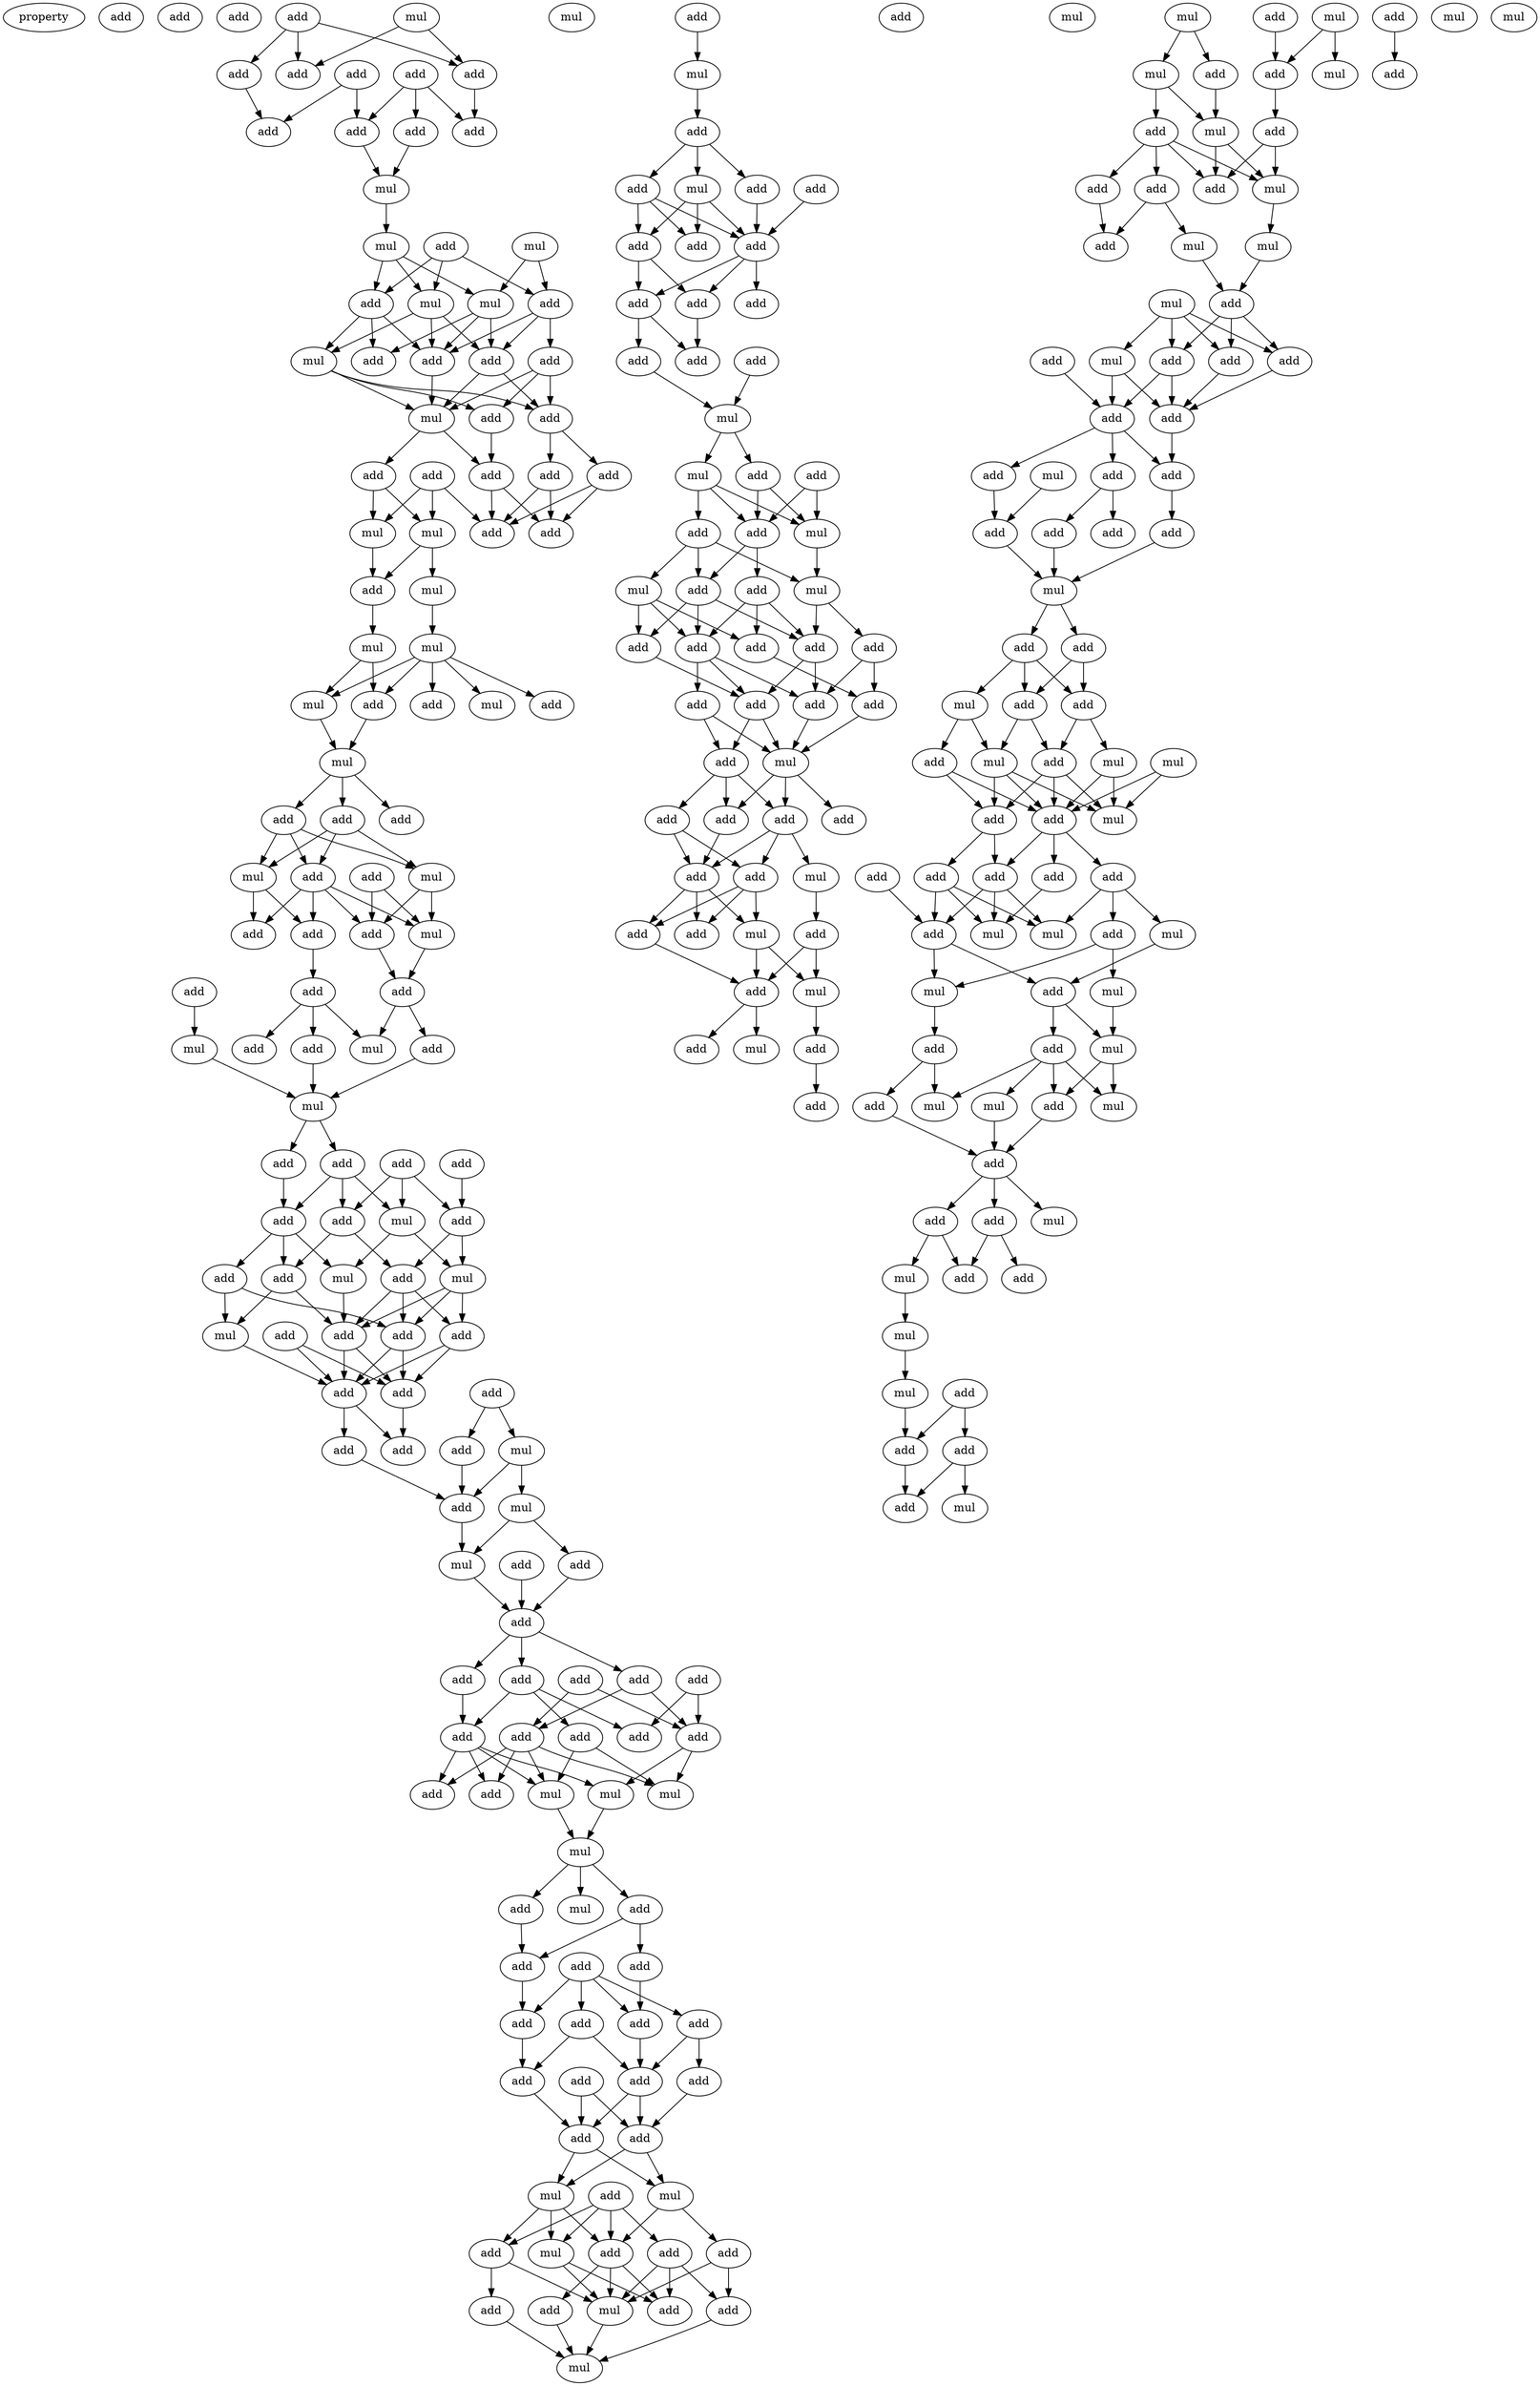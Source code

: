 digraph {
    node [fontcolor=black]
    property [mul=2,lf=1.1]
    0 [ label = add ];
    1 [ label = add ];
    2 [ label = add ];
    3 [ label = add ];
    4 [ label = mul ];
    5 [ label = add ];
    6 [ label = add ];
    7 [ label = add ];
    8 [ label = add ];
    9 [ label = add ];
    10 [ label = add ];
    11 [ label = add ];
    12 [ label = add ];
    13 [ label = add ];
    14 [ label = mul ];
    15 [ label = mul ];
    16 [ label = add ];
    17 [ label = mul ];
    18 [ label = mul ];
    19 [ label = add ];
    20 [ label = mul ];
    21 [ label = add ];
    22 [ label = mul ];
    23 [ label = add ];
    24 [ label = add ];
    25 [ label = add ];
    26 [ label = add ];
    27 [ label = mul ];
    28 [ label = add ];
    29 [ label = add ];
    30 [ label = add ];
    31 [ label = add ];
    32 [ label = add ];
    33 [ label = add ];
    34 [ label = add ];
    35 [ label = mul ];
    36 [ label = add ];
    37 [ label = add ];
    38 [ label = mul ];
    39 [ label = add ];
    40 [ label = mul ];
    41 [ label = mul ];
    42 [ label = mul ];
    43 [ label = mul ];
    44 [ label = add ];
    45 [ label = add ];
    46 [ label = add ];
    47 [ label = mul ];
    48 [ label = mul ];
    49 [ label = add ];
    50 [ label = add ];
    51 [ label = add ];
    52 [ label = add ];
    53 [ label = mul ];
    54 [ label = add ];
    55 [ label = mul ];
    56 [ label = add ];
    57 [ label = add ];
    58 [ label = mul ];
    59 [ label = add ];
    60 [ label = add ];
    61 [ label = add ];
    62 [ label = add ];
    63 [ label = add ];
    64 [ label = add ];
    65 [ label = mul ];
    66 [ label = add ];
    67 [ label = mul ];
    68 [ label = mul ];
    69 [ label = add ];
    70 [ label = add ];
    71 [ label = add ];
    72 [ label = add ];
    73 [ label = mul ];
    74 [ label = add ];
    75 [ label = add ];
    76 [ label = add ];
    77 [ label = mul ];
    78 [ label = add ];
    79 [ label = add ];
    80 [ label = mul ];
    81 [ label = add ];
    82 [ label = mul ];
    83 [ label = add ];
    84 [ label = add ];
    85 [ label = add ];
    86 [ label = add ];
    87 [ label = add ];
    88 [ label = add ];
    89 [ label = add ];
    90 [ label = add ];
    91 [ label = mul ];
    92 [ label = add ];
    93 [ label = add ];
    94 [ label = add ];
    95 [ label = mul ];
    96 [ label = mul ];
    97 [ label = add ];
    98 [ label = add ];
    99 [ label = add ];
    100 [ label = add ];
    101 [ label = add ];
    102 [ label = add ];
    103 [ label = add ];
    104 [ label = add ];
    105 [ label = add ];
    106 [ label = add ];
    107 [ label = add ];
    108 [ label = add ];
    109 [ label = add ];
    110 [ label = add ];
    111 [ label = mul ];
    112 [ label = add ];
    113 [ label = mul ];
    114 [ label = mul ];
    115 [ label = mul ];
    116 [ label = add ];
    117 [ label = mul ];
    118 [ label = add ];
    119 [ label = add ];
    120 [ label = add ];
    121 [ label = add ];
    122 [ label = add ];
    123 [ label = add ];
    124 [ label = add ];
    125 [ label = add ];
    126 [ label = add ];
    127 [ label = mul ];
    128 [ label = add ];
    129 [ label = add ];
    130 [ label = add ];
    131 [ label = add ];
    132 [ label = add ];
    133 [ label = mul ];
    134 [ label = add ];
    135 [ label = mul ];
    136 [ label = add ];
    137 [ label = add ];
    138 [ label = add ];
    139 [ label = add ];
    140 [ label = mul ];
    141 [ label = add ];
    142 [ label = add ];
    143 [ label = mul ];
    144 [ label = add ];
    145 [ label = add ];
    146 [ label = mul ];
    147 [ label = add ];
    148 [ label = add ];
    149 [ label = mul ];
    150 [ label = add ];
    151 [ label = add ];
    152 [ label = add ];
    153 [ label = mul ];
    154 [ label = add ];
    155 [ label = add ];
    156 [ label = add ];
    157 [ label = add ];
    158 [ label = add ];
    159 [ label = add ];
    160 [ label = add ];
    161 [ label = add ];
    162 [ label = add ];
    163 [ label = add ];
    164 [ label = mul ];
    165 [ label = mul ];
    166 [ label = add ];
    167 [ label = mul ];
    168 [ label = add ];
    169 [ label = mul ];
    170 [ label = add ];
    171 [ label = add ];
    172 [ label = add ];
    173 [ label = mul ];
    174 [ label = mul ];
    175 [ label = add ];
    176 [ label = add ];
    177 [ label = add ];
    178 [ label = add ];
    179 [ label = add ];
    180 [ label = add ];
    181 [ label = add ];
    182 [ label = add ];
    183 [ label = add ];
    184 [ label = add ];
    185 [ label = mul ];
    186 [ label = add ];
    187 [ label = add ];
    188 [ label = add ];
    189 [ label = add ];
    190 [ label = add ];
    191 [ label = mul ];
    192 [ label = add ];
    193 [ label = add ];
    194 [ label = mul ];
    195 [ label = add ];
    196 [ label = add ];
    197 [ label = add ];
    198 [ label = add ];
    199 [ label = mul ];
    200 [ label = add ];
    201 [ label = add ];
    202 [ label = mul ];
    203 [ label = add ];
    204 [ label = add ];
    205 [ label = mul ];
    206 [ label = mul ];
    207 [ label = add ];
    208 [ label = add ];
    209 [ label = mul ];
    210 [ label = mul ];
    211 [ label = add ];
    212 [ label = mul ];
    213 [ label = add ];
    214 [ label = add ];
    215 [ label = add ];
    216 [ label = add ];
    217 [ label = mul ];
    218 [ label = mul ];
    219 [ label = add ];
    220 [ label = mul ];
    221 [ label = mul ];
    222 [ label = add ];
    223 [ label = add ];
    224 [ label = add ];
    225 [ label = add ];
    226 [ label = mul ];
    227 [ label = add ];
    228 [ label = add ];
    229 [ label = add ];
    230 [ label = add ];
    231 [ label = add ];
    232 [ label = add ];
    233 [ label = mul ];
    234 [ label = add ];
    235 [ label = add ];
    236 [ label = add ];
    237 [ label = add ];
    238 [ label = mul ];
    239 [ label = add ];
    240 [ label = add ];
    241 [ label = add ];
    242 [ label = mul ];
    243 [ label = add ];
    244 [ label = mul ];
    245 [ label = add ];
    246 [ label = add ];
    247 [ label = mul ];
    248 [ label = mul ];
    249 [ label = add ];
    250 [ label = add ];
    251 [ label = mul ];
    252 [ label = add ];
    253 [ label = add ];
    254 [ label = add ];
    255 [ label = add ];
    256 [ label = add ];
    257 [ label = add ];
    258 [ label = mul ];
    259 [ label = add ];
    260 [ label = mul ];
    261 [ label = mul ];
    262 [ label = mul ];
    263 [ label = mul ];
    264 [ label = add ];
    265 [ label = mul ];
    266 [ label = add ];
    267 [ label = add ];
    268 [ label = mul ];
    269 [ label = add ];
    270 [ label = mul ];
    271 [ label = mul ];
    272 [ label = add ];
    273 [ label = add ];
    274 [ label = add ];
    275 [ label = mul ];
    276 [ label = add ];
    277 [ label = add ];
    278 [ label = add ];
    279 [ label = mul ];
    280 [ label = add ];
    281 [ label = mul ];
    282 [ label = add ];
    283 [ label = mul ];
    284 [ label = mul ];
    285 [ label = mul ];
    286 [ label = add ];
    287 [ label = add ];
    288 [ label = add ];
    289 [ label = mul ];
    290 [ label = add ];
    3 -> 6 [ name = 0 ];
    3 -> 7 [ name = 1 ];
    3 -> 8 [ name = 2 ];
    4 -> 6 [ name = 3 ];
    4 -> 8 [ name = 4 ];
    5 -> 11 [ name = 5 ];
    5 -> 12 [ name = 6 ];
    6 -> 13 [ name = 7 ];
    7 -> 12 [ name = 8 ];
    9 -> 10 [ name = 9 ];
    9 -> 11 [ name = 10 ];
    9 -> 13 [ name = 11 ];
    10 -> 14 [ name = 12 ];
    11 -> 14 [ name = 13 ];
    14 -> 15 [ name = 14 ];
    15 -> 18 [ name = 15 ];
    15 -> 19 [ name = 16 ];
    15 -> 20 [ name = 17 ];
    16 -> 19 [ name = 18 ];
    16 -> 20 [ name = 19 ];
    16 -> 21 [ name = 20 ];
    17 -> 18 [ name = 21 ];
    17 -> 21 [ name = 22 ];
    18 -> 23 [ name = 23 ];
    18 -> 25 [ name = 24 ];
    18 -> 26 [ name = 25 ];
    19 -> 22 [ name = 26 ];
    19 -> 23 [ name = 27 ];
    19 -> 26 [ name = 28 ];
    20 -> 22 [ name = 29 ];
    20 -> 25 [ name = 30 ];
    20 -> 26 [ name = 31 ];
    21 -> 24 [ name = 32 ];
    21 -> 25 [ name = 33 ];
    21 -> 26 [ name = 34 ];
    22 -> 27 [ name = 35 ];
    22 -> 28 [ name = 36 ];
    22 -> 29 [ name = 37 ];
    24 -> 27 [ name = 38 ];
    24 -> 28 [ name = 39 ];
    24 -> 29 [ name = 40 ];
    25 -> 27 [ name = 41 ];
    25 -> 28 [ name = 42 ];
    26 -> 27 [ name = 43 ];
    27 -> 32 [ name = 44 ];
    27 -> 34 [ name = 45 ];
    28 -> 30 [ name = 46 ];
    28 -> 31 [ name = 47 ];
    29 -> 32 [ name = 48 ];
    30 -> 36 [ name = 49 ];
    30 -> 37 [ name = 50 ];
    31 -> 36 [ name = 51 ];
    31 -> 37 [ name = 52 ];
    32 -> 36 [ name = 53 ];
    32 -> 37 [ name = 54 ];
    33 -> 35 [ name = 55 ];
    33 -> 37 [ name = 56 ];
    33 -> 38 [ name = 57 ];
    34 -> 35 [ name = 58 ];
    34 -> 38 [ name = 59 ];
    35 -> 39 [ name = 60 ];
    38 -> 39 [ name = 61 ];
    38 -> 40 [ name = 62 ];
    39 -> 42 [ name = 63 ];
    40 -> 41 [ name = 64 ];
    41 -> 43 [ name = 65 ];
    41 -> 44 [ name = 66 ];
    41 -> 45 [ name = 67 ];
    41 -> 46 [ name = 68 ];
    41 -> 47 [ name = 69 ];
    42 -> 44 [ name = 70 ];
    42 -> 47 [ name = 71 ];
    44 -> 48 [ name = 72 ];
    47 -> 48 [ name = 73 ];
    48 -> 49 [ name = 74 ];
    48 -> 50 [ name = 75 ];
    48 -> 51 [ name = 76 ];
    49 -> 52 [ name = 77 ];
    49 -> 53 [ name = 78 ];
    49 -> 55 [ name = 79 ];
    50 -> 52 [ name = 80 ];
    50 -> 53 [ name = 81 ];
    50 -> 55 [ name = 82 ];
    52 -> 56 [ name = 83 ];
    52 -> 57 [ name = 84 ];
    52 -> 58 [ name = 85 ];
    52 -> 59 [ name = 86 ];
    53 -> 56 [ name = 87 ];
    53 -> 57 [ name = 88 ];
    54 -> 58 [ name = 89 ];
    54 -> 59 [ name = 90 ];
    55 -> 58 [ name = 91 ];
    55 -> 59 [ name = 92 ];
    56 -> 60 [ name = 93 ];
    58 -> 61 [ name = 94 ];
    59 -> 61 [ name = 95 ];
    60 -> 63 [ name = 96 ];
    60 -> 65 [ name = 97 ];
    60 -> 66 [ name = 98 ];
    61 -> 64 [ name = 99 ];
    61 -> 65 [ name = 100 ];
    62 -> 67 [ name = 101 ];
    64 -> 68 [ name = 102 ];
    66 -> 68 [ name = 103 ];
    67 -> 68 [ name = 104 ];
    68 -> 69 [ name = 105 ];
    68 -> 70 [ name = 106 ];
    69 -> 73 [ name = 107 ];
    69 -> 75 [ name = 108 ];
    69 -> 76 [ name = 109 ];
    70 -> 75 [ name = 110 ];
    71 -> 73 [ name = 111 ];
    71 -> 74 [ name = 112 ];
    71 -> 76 [ name = 113 ];
    72 -> 74 [ name = 114 ];
    73 -> 77 [ name = 115 ];
    73 -> 80 [ name = 116 ];
    74 -> 80 [ name = 117 ];
    74 -> 81 [ name = 118 ];
    75 -> 77 [ name = 119 ];
    75 -> 78 [ name = 120 ];
    75 -> 79 [ name = 121 ];
    76 -> 79 [ name = 122 ];
    76 -> 81 [ name = 123 ];
    77 -> 83 [ name = 124 ];
    78 -> 82 [ name = 125 ];
    78 -> 84 [ name = 126 ];
    79 -> 82 [ name = 127 ];
    79 -> 83 [ name = 128 ];
    80 -> 83 [ name = 129 ];
    80 -> 84 [ name = 130 ];
    80 -> 86 [ name = 131 ];
    81 -> 83 [ name = 132 ];
    81 -> 84 [ name = 133 ];
    81 -> 86 [ name = 134 ];
    82 -> 88 [ name = 135 ];
    83 -> 87 [ name = 136 ];
    83 -> 88 [ name = 137 ];
    84 -> 87 [ name = 138 ];
    84 -> 88 [ name = 139 ];
    85 -> 87 [ name = 140 ];
    85 -> 88 [ name = 141 ];
    86 -> 87 [ name = 142 ];
    86 -> 88 [ name = 143 ];
    87 -> 90 [ name = 144 ];
    88 -> 90 [ name = 145 ];
    88 -> 93 [ name = 146 ];
    89 -> 91 [ name = 147 ];
    89 -> 92 [ name = 148 ];
    91 -> 94 [ name = 149 ];
    91 -> 95 [ name = 150 ];
    92 -> 94 [ name = 151 ];
    93 -> 94 [ name = 152 ];
    94 -> 96 [ name = 153 ];
    95 -> 96 [ name = 154 ];
    95 -> 98 [ name = 155 ];
    96 -> 99 [ name = 156 ];
    97 -> 99 [ name = 157 ];
    98 -> 99 [ name = 158 ];
    99 -> 100 [ name = 159 ];
    99 -> 102 [ name = 160 ];
    99 -> 104 [ name = 161 ];
    100 -> 107 [ name = 162 ];
    101 -> 105 [ name = 163 ];
    101 -> 108 [ name = 164 ];
    102 -> 105 [ name = 165 ];
    102 -> 107 [ name = 166 ];
    102 -> 109 [ name = 167 ];
    103 -> 106 [ name = 168 ];
    103 -> 108 [ name = 169 ];
    104 -> 106 [ name = 170 ];
    104 -> 108 [ name = 171 ];
    106 -> 110 [ name = 172 ];
    106 -> 111 [ name = 173 ];
    106 -> 112 [ name = 174 ];
    106 -> 114 [ name = 175 ];
    107 -> 110 [ name = 176 ];
    107 -> 112 [ name = 177 ];
    107 -> 113 [ name = 178 ];
    107 -> 114 [ name = 179 ];
    108 -> 111 [ name = 180 ];
    108 -> 113 [ name = 181 ];
    109 -> 111 [ name = 182 ];
    109 -> 114 [ name = 183 ];
    113 -> 115 [ name = 184 ];
    114 -> 115 [ name = 185 ];
    115 -> 116 [ name = 186 ];
    115 -> 117 [ name = 187 ];
    115 -> 118 [ name = 188 ];
    116 -> 121 [ name = 189 ];
    118 -> 119 [ name = 190 ];
    118 -> 121 [ name = 191 ];
    119 -> 123 [ name = 192 ];
    120 -> 122 [ name = 193 ];
    120 -> 123 [ name = 194 ];
    120 -> 124 [ name = 195 ];
    120 -> 125 [ name = 196 ];
    121 -> 125 [ name = 197 ];
    122 -> 128 [ name = 198 ];
    122 -> 130 [ name = 199 ];
    123 -> 128 [ name = 200 ];
    124 -> 126 [ name = 201 ];
    124 -> 128 [ name = 202 ];
    125 -> 126 [ name = 203 ];
    126 -> 132 [ name = 204 ];
    128 -> 131 [ name = 205 ];
    128 -> 132 [ name = 206 ];
    129 -> 131 [ name = 207 ];
    129 -> 132 [ name = 208 ];
    130 -> 131 [ name = 209 ];
    131 -> 133 [ name = 210 ];
    131 -> 135 [ name = 211 ];
    132 -> 133 [ name = 212 ];
    132 -> 135 [ name = 213 ];
    133 -> 136 [ name = 214 ];
    133 -> 137 [ name = 215 ];
    134 -> 136 [ name = 216 ];
    134 -> 138 [ name = 217 ];
    134 -> 139 [ name = 218 ];
    134 -> 140 [ name = 219 ];
    135 -> 136 [ name = 220 ];
    135 -> 139 [ name = 221 ];
    135 -> 140 [ name = 222 ];
    136 -> 141 [ name = 223 ];
    136 -> 143 [ name = 224 ];
    136 -> 144 [ name = 225 ];
    137 -> 142 [ name = 226 ];
    137 -> 143 [ name = 227 ];
    138 -> 141 [ name = 228 ];
    138 -> 142 [ name = 229 ];
    138 -> 143 [ name = 230 ];
    139 -> 143 [ name = 231 ];
    139 -> 145 [ name = 232 ];
    140 -> 141 [ name = 233 ];
    140 -> 143 [ name = 234 ];
    142 -> 146 [ name = 235 ];
    143 -> 146 [ name = 236 ];
    144 -> 146 [ name = 237 ];
    145 -> 146 [ name = 238 ];
    147 -> 149 [ name = 239 ];
    149 -> 150 [ name = 240 ];
    150 -> 151 [ name = 241 ];
    150 -> 153 [ name = 242 ];
    150 -> 154 [ name = 243 ];
    151 -> 155 [ name = 244 ];
    152 -> 155 [ name = 245 ];
    153 -> 155 [ name = 246 ];
    153 -> 156 [ name = 247 ];
    153 -> 157 [ name = 248 ];
    154 -> 155 [ name = 249 ];
    154 -> 156 [ name = 250 ];
    154 -> 157 [ name = 251 ];
    155 -> 158 [ name = 252 ];
    155 -> 159 [ name = 253 ];
    155 -> 160 [ name = 254 ];
    157 -> 159 [ name = 255 ];
    157 -> 160 [ name = 256 ];
    159 -> 161 [ name = 257 ];
    160 -> 161 [ name = 258 ];
    160 -> 162 [ name = 259 ];
    162 -> 164 [ name = 260 ];
    163 -> 164 [ name = 261 ];
    164 -> 167 [ name = 262 ];
    164 -> 168 [ name = 263 ];
    166 -> 169 [ name = 264 ];
    166 -> 171 [ name = 265 ];
    167 -> 169 [ name = 266 ];
    167 -> 170 [ name = 267 ];
    167 -> 171 [ name = 268 ];
    168 -> 169 [ name = 269 ];
    168 -> 171 [ name = 270 ];
    169 -> 174 [ name = 271 ];
    170 -> 173 [ name = 272 ];
    170 -> 174 [ name = 273 ];
    170 -> 175 [ name = 274 ];
    171 -> 172 [ name = 275 ];
    171 -> 175 [ name = 276 ];
    172 -> 177 [ name = 277 ];
    172 -> 179 [ name = 278 ];
    172 -> 180 [ name = 279 ];
    173 -> 177 [ name = 280 ];
    173 -> 178 [ name = 281 ];
    173 -> 179 [ name = 282 ];
    174 -> 176 [ name = 283 ];
    174 -> 180 [ name = 284 ];
    175 -> 178 [ name = 285 ];
    175 -> 179 [ name = 286 ];
    175 -> 180 [ name = 287 ];
    176 -> 182 [ name = 288 ];
    176 -> 184 [ name = 289 ];
    177 -> 182 [ name = 290 ];
    178 -> 181 [ name = 291 ];
    179 -> 181 [ name = 292 ];
    179 -> 183 [ name = 293 ];
    179 -> 184 [ name = 294 ];
    180 -> 181 [ name = 295 ];
    180 -> 184 [ name = 296 ];
    181 -> 185 [ name = 297 ];
    181 -> 186 [ name = 298 ];
    182 -> 185 [ name = 299 ];
    183 -> 185 [ name = 300 ];
    183 -> 186 [ name = 301 ];
    184 -> 185 [ name = 302 ];
    185 -> 187 [ name = 303 ];
    185 -> 188 [ name = 304 ];
    185 -> 189 [ name = 305 ];
    186 -> 187 [ name = 306 ];
    186 -> 189 [ name = 307 ];
    186 -> 190 [ name = 308 ];
    187 -> 191 [ name = 309 ];
    187 -> 192 [ name = 310 ];
    187 -> 193 [ name = 311 ];
    189 -> 192 [ name = 312 ];
    190 -> 192 [ name = 313 ];
    190 -> 193 [ name = 314 ];
    191 -> 197 [ name = 315 ];
    192 -> 194 [ name = 316 ];
    192 -> 195 [ name = 317 ];
    192 -> 196 [ name = 318 ];
    193 -> 194 [ name = 319 ];
    193 -> 195 [ name = 320 ];
    193 -> 196 [ name = 321 ];
    194 -> 198 [ name = 322 ];
    194 -> 199 [ name = 323 ];
    196 -> 198 [ name = 324 ];
    197 -> 198 [ name = 325 ];
    197 -> 199 [ name = 326 ];
    198 -> 201 [ name = 327 ];
    198 -> 202 [ name = 328 ];
    199 -> 200 [ name = 329 ];
    200 -> 203 [ name = 330 ];
    204 -> 208 [ name = 331 ];
    205 -> 208 [ name = 332 ];
    205 -> 210 [ name = 333 ];
    206 -> 207 [ name = 334 ];
    206 -> 209 [ name = 335 ];
    207 -> 212 [ name = 336 ];
    208 -> 213 [ name = 337 ];
    209 -> 211 [ name = 338 ];
    209 -> 212 [ name = 339 ];
    211 -> 214 [ name = 340 ];
    211 -> 215 [ name = 341 ];
    211 -> 216 [ name = 342 ];
    211 -> 217 [ name = 343 ];
    212 -> 215 [ name = 344 ];
    212 -> 217 [ name = 345 ];
    213 -> 215 [ name = 346 ];
    213 -> 217 [ name = 347 ];
    214 -> 219 [ name = 348 ];
    214 -> 220 [ name = 349 ];
    216 -> 219 [ name = 350 ];
    217 -> 218 [ name = 351 ];
    218 -> 222 [ name = 352 ];
    220 -> 222 [ name = 353 ];
    221 -> 224 [ name = 354 ];
    221 -> 225 [ name = 355 ];
    221 -> 226 [ name = 356 ];
    221 -> 227 [ name = 357 ];
    222 -> 224 [ name = 358 ];
    222 -> 225 [ name = 359 ];
    222 -> 227 [ name = 360 ];
    223 -> 228 [ name = 361 ];
    224 -> 229 [ name = 362 ];
    225 -> 229 [ name = 363 ];
    226 -> 228 [ name = 364 ];
    226 -> 229 [ name = 365 ];
    227 -> 228 [ name = 366 ];
    227 -> 229 [ name = 367 ];
    228 -> 230 [ name = 368 ];
    228 -> 231 [ name = 369 ];
    228 -> 232 [ name = 370 ];
    229 -> 230 [ name = 371 ];
    230 -> 236 [ name = 372 ];
    231 -> 235 [ name = 373 ];
    231 -> 237 [ name = 374 ];
    232 -> 234 [ name = 375 ];
    233 -> 234 [ name = 376 ];
    234 -> 238 [ name = 377 ];
    235 -> 238 [ name = 378 ];
    236 -> 238 [ name = 379 ];
    238 -> 239 [ name = 380 ];
    238 -> 240 [ name = 381 ];
    239 -> 241 [ name = 382 ];
    239 -> 242 [ name = 383 ];
    239 -> 243 [ name = 384 ];
    240 -> 241 [ name = 385 ];
    240 -> 243 [ name = 386 ];
    241 -> 244 [ name = 387 ];
    241 -> 246 [ name = 388 ];
    242 -> 244 [ name = 389 ];
    242 -> 245 [ name = 390 ];
    243 -> 246 [ name = 391 ];
    243 -> 248 [ name = 392 ];
    244 -> 249 [ name = 393 ];
    244 -> 250 [ name = 394 ];
    244 -> 251 [ name = 395 ];
    245 -> 249 [ name = 396 ];
    245 -> 250 [ name = 397 ];
    246 -> 249 [ name = 398 ];
    246 -> 250 [ name = 399 ];
    246 -> 251 [ name = 400 ];
    247 -> 250 [ name = 401 ];
    247 -> 251 [ name = 402 ];
    248 -> 250 [ name = 403 ];
    248 -> 251 [ name = 404 ];
    249 -> 252 [ name = 405 ];
    249 -> 253 [ name = 406 ];
    250 -> 253 [ name = 407 ];
    250 -> 254 [ name = 408 ];
    250 -> 255 [ name = 409 ];
    252 -> 257 [ name = 410 ];
    252 -> 258 [ name = 411 ];
    252 -> 260 [ name = 412 ];
    253 -> 257 [ name = 413 ];
    253 -> 258 [ name = 414 ];
    253 -> 260 [ name = 415 ];
    254 -> 258 [ name = 416 ];
    255 -> 259 [ name = 417 ];
    255 -> 260 [ name = 418 ];
    255 -> 261 [ name = 419 ];
    256 -> 257 [ name = 420 ];
    257 -> 262 [ name = 421 ];
    257 -> 264 [ name = 422 ];
    259 -> 262 [ name = 423 ];
    259 -> 263 [ name = 424 ];
    261 -> 264 [ name = 425 ];
    262 -> 266 [ name = 426 ];
    263 -> 265 [ name = 427 ];
    264 -> 265 [ name = 428 ];
    264 -> 267 [ name = 429 ];
    265 -> 269 [ name = 430 ];
    265 -> 270 [ name = 431 ];
    266 -> 271 [ name = 432 ];
    266 -> 272 [ name = 433 ];
    267 -> 268 [ name = 434 ];
    267 -> 269 [ name = 435 ];
    267 -> 270 [ name = 436 ];
    267 -> 271 [ name = 437 ];
    268 -> 273 [ name = 438 ];
    269 -> 273 [ name = 439 ];
    272 -> 273 [ name = 440 ];
    273 -> 274 [ name = 441 ];
    273 -> 275 [ name = 442 ];
    273 -> 276 [ name = 443 ];
    274 -> 280 [ name = 444 ];
    274 -> 282 [ name = 445 ];
    276 -> 280 [ name = 446 ];
    276 -> 281 [ name = 447 ];
    277 -> 278 [ name = 448 ];
    281 -> 283 [ name = 449 ];
    283 -> 285 [ name = 450 ];
    285 -> 287 [ name = 451 ];
    286 -> 287 [ name = 452 ];
    286 -> 288 [ name = 453 ];
    287 -> 290 [ name = 454 ];
    288 -> 289 [ name = 455 ];
    288 -> 290 [ name = 456 ];
}
